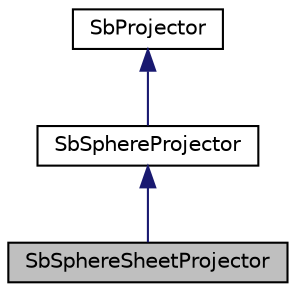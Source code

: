 digraph "SbSphereSheetProjector"
{
 // LATEX_PDF_SIZE
  edge [fontname="Helvetica",fontsize="10",labelfontname="Helvetica",labelfontsize="10"];
  node [fontname="Helvetica",fontsize="10",shape=record];
  Node1 [label="SbSphereSheetProjector",height=0.2,width=0.4,color="black", fillcolor="grey75", style="filled", fontcolor="black",tooltip="The SbSphereSheetProjector class projects 2D points to 3D points on a sheet covering a spherical shap..."];
  Node2 -> Node1 [dir="back",color="midnightblue",fontsize="10",style="solid",fontname="Helvetica"];
  Node2 [label="SbSphereProjector",height=0.2,width=0.4,color="black", fillcolor="white", style="filled",URL="$classSbSphereProjector.html",tooltip="The SbSphereProjector class is the abstract base class for mapping to spherical surfaces."];
  Node3 -> Node2 [dir="back",color="midnightblue",fontsize="10",style="solid",fontname="Helvetica"];
  Node3 [label="SbProjector",height=0.2,width=0.4,color="black", fillcolor="white", style="filled",URL="$classSbProjector.html",tooltip="The SbProjector class is the abstract base projector class."];
}
